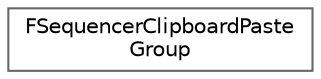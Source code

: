 digraph "Graphical Class Hierarchy"
{
 // INTERACTIVE_SVG=YES
 // LATEX_PDF_SIZE
  bgcolor="transparent";
  edge [fontname=Helvetica,fontsize=10,labelfontname=Helvetica,labelfontsize=10];
  node [fontname=Helvetica,fontsize=10,shape=box,height=0.2,width=0.4];
  rankdir="LR";
  Node0 [id="Node000000",label="FSequencerClipboardPaste\lGroup",height=0.2,width=0.4,color="grey40", fillcolor="white", style="filled",URL="$dd/d77/structFSequencerClipboardPasteGroup.html",tooltip="Struct responsible for adding key areas to a group."];
}
